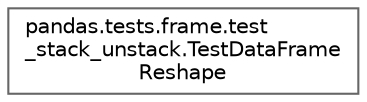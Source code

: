 digraph "Graphical Class Hierarchy"
{
 // LATEX_PDF_SIZE
  bgcolor="transparent";
  edge [fontname=Helvetica,fontsize=10,labelfontname=Helvetica,labelfontsize=10];
  node [fontname=Helvetica,fontsize=10,shape=box,height=0.2,width=0.4];
  rankdir="LR";
  Node0 [id="Node000000",label="pandas.tests.frame.test\l_stack_unstack.TestDataFrame\lReshape",height=0.2,width=0.4,color="grey40", fillcolor="white", style="filled",URL="$d3/d03/classpandas_1_1tests_1_1frame_1_1test__stack__unstack_1_1TestDataFrameReshape.html",tooltip=" "];
}

